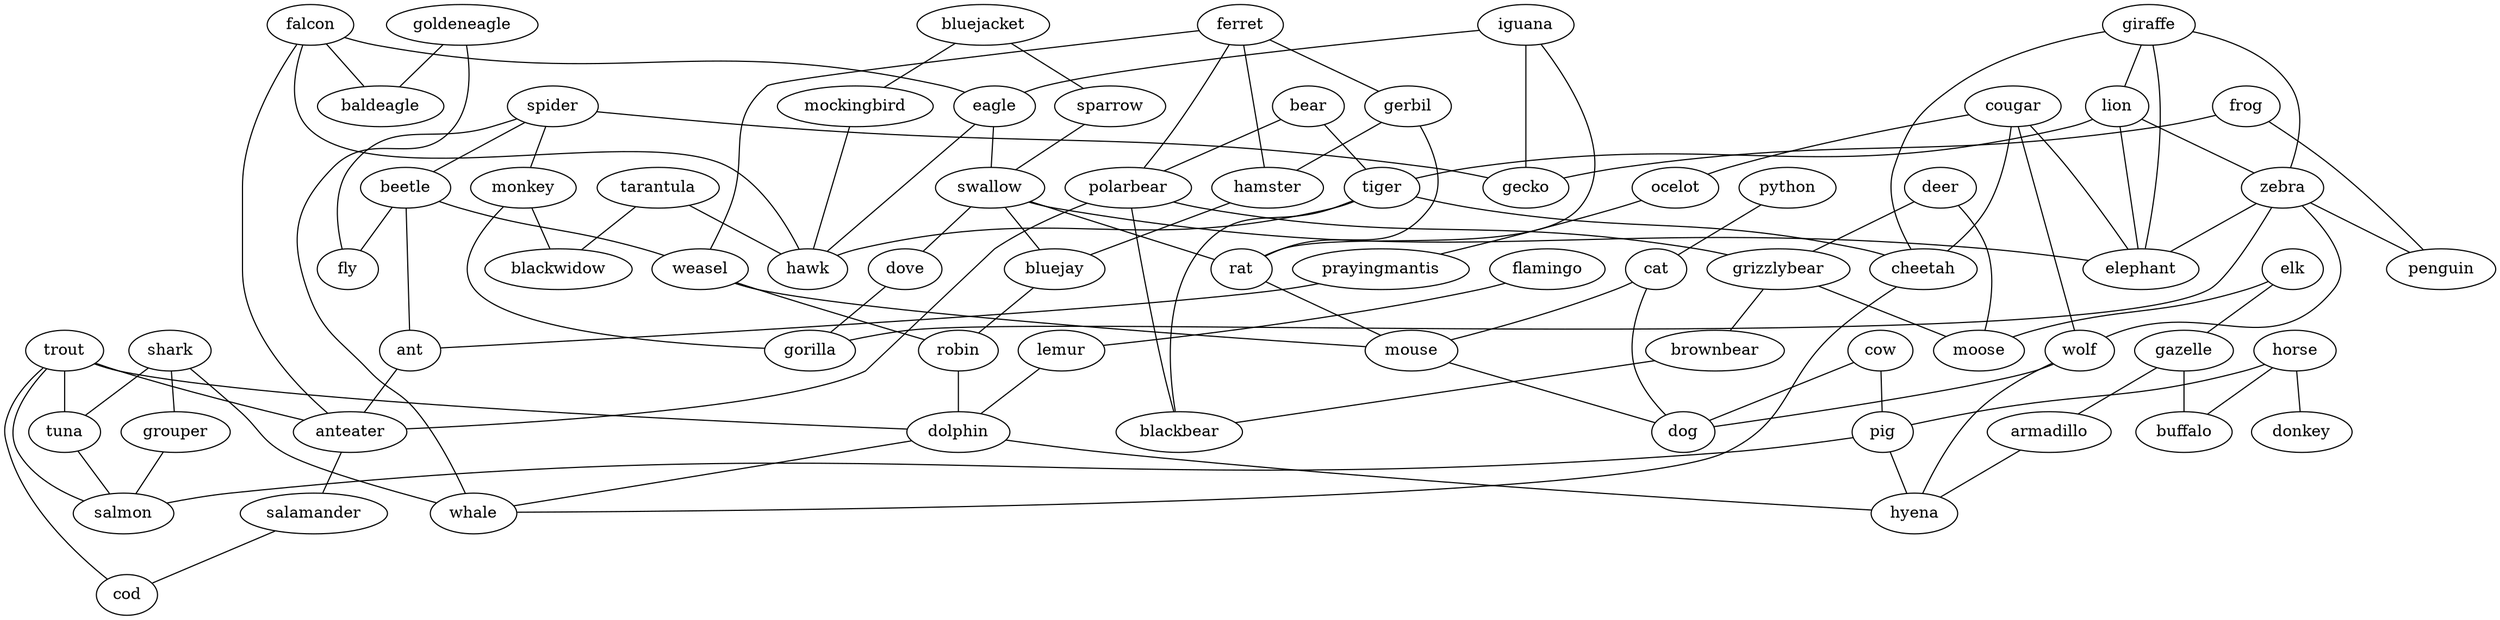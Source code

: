 strict graph G {
bluejacket;
sparrow;
elk;
cougar;
python;
bear;
ferret;
giraffe;
falcon;
flamingo;
goldeneagle;
spider;
lion;
zebra;
beetle;
baldeagle;
tarantula;
iguana;
trout;
eagle;
gerbil;
cow;
lemur;
wolf;
hamster;
swallow;
gazelle;
shark;
weasel;
ocelot;
tuna;
horse;
monkey;
prayingmantis;
frog;
polarbear;
tiger;
armadillo;
penguin;
fly;
bluejay;
cat;
robin;
donkey;
dolphin;
deer;
pig;
ant;
rat;
mockingbird;
anteater;
grizzlybear;
gecko;
grouper;
mouse;
elephant;
cheetah;
brownbear;
moose;
salmon;
salamander;
whale;
hawk;
dove;
cod;
dog;
hyena;
gorilla;
blackbear;
blackwidow;
buffalo;
bluejacket -- mockingbird  [weight=1];
bluejacket -- sparrow  [weight=1];
sparrow -- swallow  [weight=1];
elk -- moose  [weight=1];
elk -- gazelle  [weight=1];
cougar -- wolf  [weight=1];
cougar -- ocelot  [weight=1];
cougar -- cheetah  [weight=1];
cougar -- elephant  [weight=1];
python -- cat  [weight=1];
bear -- tiger  [weight=1];
bear -- polarbear  [weight=1];
ferret -- gerbil  [weight=1];
ferret -- hamster  [weight=1];
ferret -- weasel  [weight=1];
ferret -- polarbear  [weight=1];
giraffe -- cheetah  [weight=1];
giraffe -- lion  [weight=1];
giraffe -- zebra  [weight=1];
giraffe -- elephant  [weight=1];
falcon -- eagle  [weight=1];
falcon -- baldeagle  [weight=1];
falcon -- anteater  [weight=1];
falcon -- hawk  [weight=1];
flamingo -- lemur  [weight=1];
goldeneagle -- whale  [weight=1];
goldeneagle -- baldeagle  [weight=1];
spider -- fly  [weight=1];
spider -- gecko  [weight=1];
spider -- monkey  [weight=1];
spider -- beetle  [weight=1];
lion -- tiger  [weight=1];
lion -- zebra  [weight=1];
lion -- elephant  [weight=1];
zebra -- gorilla  [weight=1];
zebra -- wolf  [weight=1];
zebra -- elephant  [weight=1];
zebra -- penguin  [weight=1];
beetle -- fly  [weight=1];
beetle -- ant  [weight=1];
beetle -- weasel  [weight=1];
tarantula -- hawk  [weight=1];
tarantula -- blackwidow  [weight=1];
iguana -- eagle  [weight=1];
iguana -- rat  [weight=1];
iguana -- gecko  [weight=1];
trout -- dolphin  [weight=1];
trout -- salmon  [weight=1];
trout -- cod  [weight=1];
trout -- anteater  [weight=1];
trout -- tuna  [weight=1];
eagle -- swallow  [weight=1];
eagle -- hawk  [weight=1];
gerbil -- rat  [weight=1];
gerbil -- hamster  [weight=1];
cow -- dog  [weight=1];
cow -- pig  [weight=1];
lemur -- dolphin  [weight=1];
wolf -- hyena  [weight=1];
wolf -- dog  [weight=1];
hamster -- bluejay  [weight=1];
swallow -- bluejay  [weight=1];
swallow -- rat  [weight=1];
swallow -- elephant  [weight=1];
swallow -- dove  [weight=1];
gazelle -- armadillo  [weight=1];
gazelle -- buffalo  [weight=1];
shark -- tuna  [weight=1];
shark -- whale  [weight=1];
shark -- grouper  [weight=1];
weasel -- mouse  [weight=1];
weasel -- robin  [weight=1];
ocelot -- prayingmantis  [weight=1];
tuna -- salmon  [weight=1];
horse -- donkey  [weight=1];
horse -- buffalo  [weight=1];
horse -- pig  [weight=1];
monkey -- gorilla  [weight=1];
monkey -- blackwidow  [weight=1];
prayingmantis -- ant  [weight=1];
frog -- gecko  [weight=1];
frog -- penguin  [weight=1];
polarbear -- grizzlybear  [weight=1];
polarbear -- blackbear  [weight=1];
polarbear -- anteater  [weight=1];
tiger -- blackbear  [weight=1];
tiger -- cheetah  [weight=1];
tiger -- hawk  [weight=1];
armadillo -- hyena  [weight=1];
bluejay -- robin  [weight=1];
cat -- mouse  [weight=1];
cat -- dog  [weight=1];
robin -- dolphin  [weight=1];
dolphin -- hyena  [weight=1];
dolphin -- whale  [weight=1];
deer -- moose  [weight=1];
deer -- grizzlybear  [weight=1];
pig -- salmon  [weight=1];
pig -- hyena  [weight=1];
ant -- anteater  [weight=1];
rat -- mouse  [weight=1];
mockingbird -- hawk  [weight=1];
anteater -- salamander  [weight=1];
grizzlybear -- moose  [weight=1];
grizzlybear -- brownbear  [weight=1];
grouper -- salmon  [weight=1];
mouse -- dog  [weight=1];
cheetah -- whale  [weight=1];
brownbear -- blackbear  [weight=1];
salamander -- cod  [weight=1];
dove -- gorilla  [weight=1];
}
